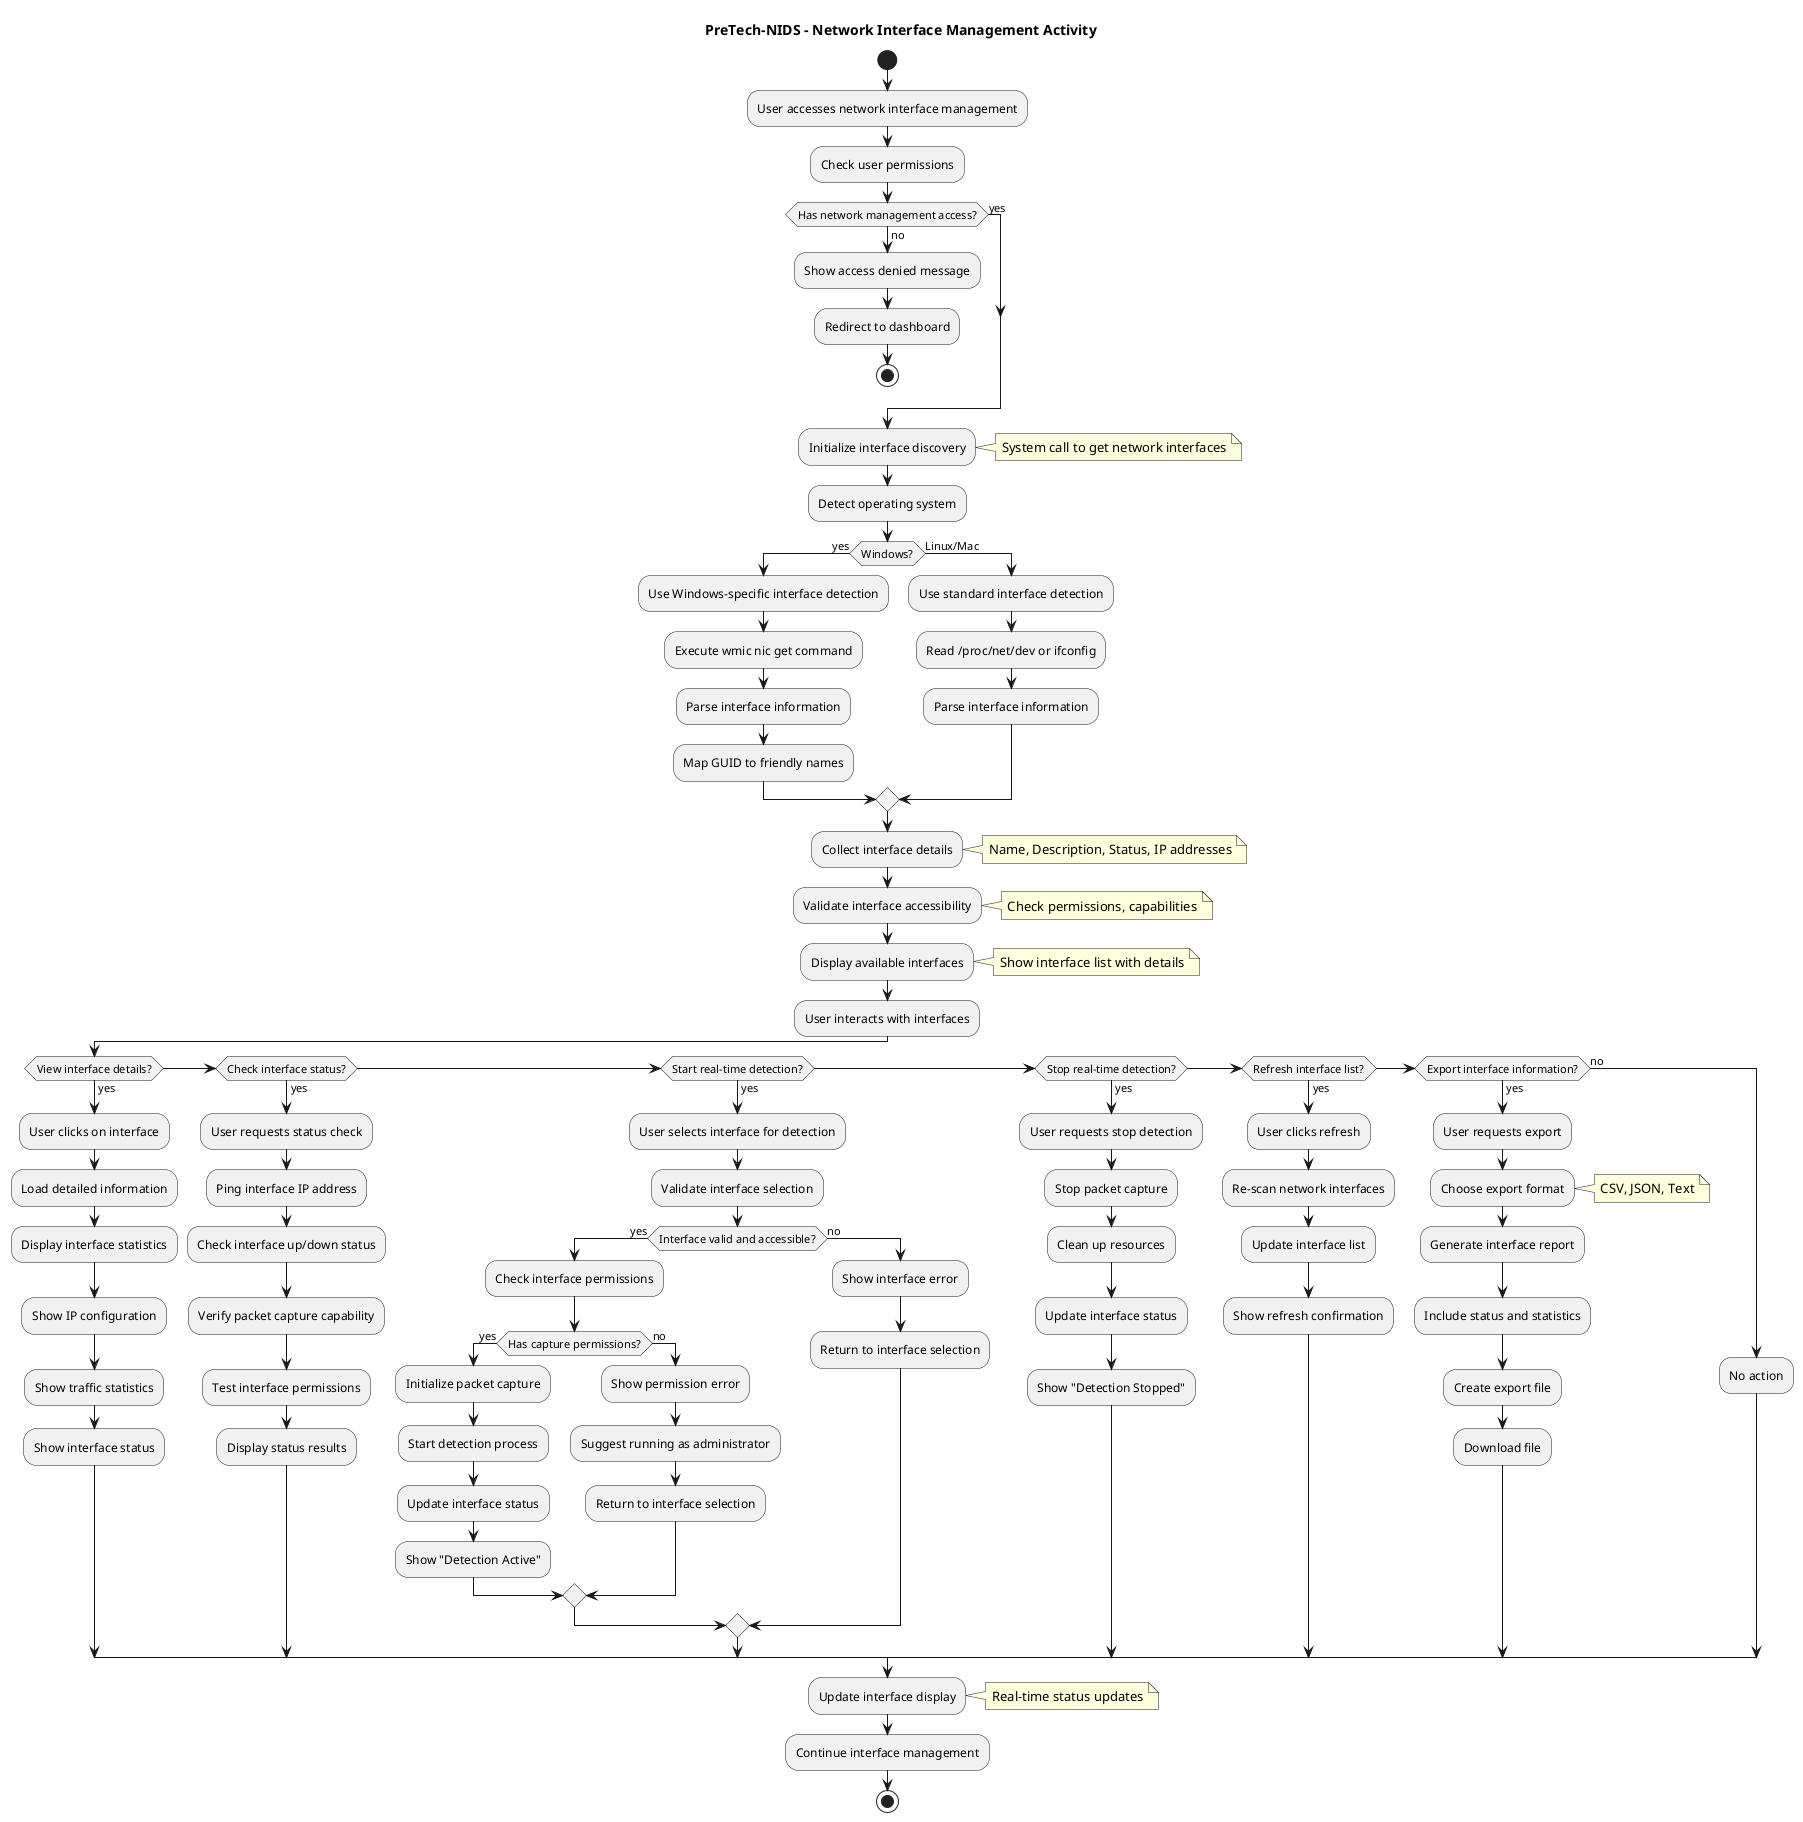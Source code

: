 @startuml
title PreTech-NIDS - Network Interface Management Activity
hide circle

start
:User accesses network interface management;

:Check user permissions;
if (Has network management access?) then (yes)
else (no)
  :Show access denied message;
  :Redirect to dashboard;
  stop
endif

:Initialize interface discovery;
note right: System call to get network interfaces

:Detect operating system;
if (Windows?) then (yes)
  :Use Windows-specific interface detection;
  :Execute wmic nic get command;
  :Parse interface information;
  :Map GUID to friendly names;
else (Linux/Mac)
  :Use standard interface detection;
  :Read /proc/net/dev or ifconfig;
  :Parse interface information;
endif

:Collect interface details;
note right: Name, Description, Status, IP addresses

:Validate interface accessibility;
note right: Check permissions, capabilities

:Display available interfaces;
note right: Show interface list with details

:User interacts with interfaces;

if (View interface details?) then (yes)
  :User clicks on interface;
  :Load detailed information;
  :Display interface statistics;
  :Show IP configuration;
  :Show traffic statistics;
  :Show interface status;
elseif (Check interface status?) then (yes)
  :User requests status check;
  :Ping interface IP address;
  :Check interface up/down status;
  :Verify packet capture capability;
  :Test interface permissions;
  :Display status results;
elseif (Start real-time detection?) then (yes)
  :User selects interface for detection;
  :Validate interface selection;
  if (Interface valid and accessible?) then (yes)
    :Check interface permissions;
    if (Has capture permissions?) then (yes)
      :Initialize packet capture;
      :Start detection process;
      :Update interface status;
      :Show "Detection Active";
    else (no)
      :Show permission error;
      :Suggest running as administrator;
      :Return to interface selection;
    endif
  else (no)
    :Show interface error;
    :Return to interface selection;
  endif
elseif (Stop real-time detection?) then (yes)
  :User requests stop detection;
  :Stop packet capture;
  :Clean up resources;
  :Update interface status;
  :Show "Detection Stopped";
elseif (Refresh interface list?) then (yes)
  :User clicks refresh;
  :Re-scan network interfaces;
  :Update interface list;
  :Show refresh confirmation;
elseif (Export interface information?) then (yes)
  :User requests export;
  :Choose export format;
  note right: CSV, JSON, Text
  :Generate interface report;
  :Include status and statistics;
  :Create export file;
  :Download file;
else (no)
  :No action;
endif

:Update interface display;
note right: Real-time status updates

:Continue interface management;

stop
@enduml
